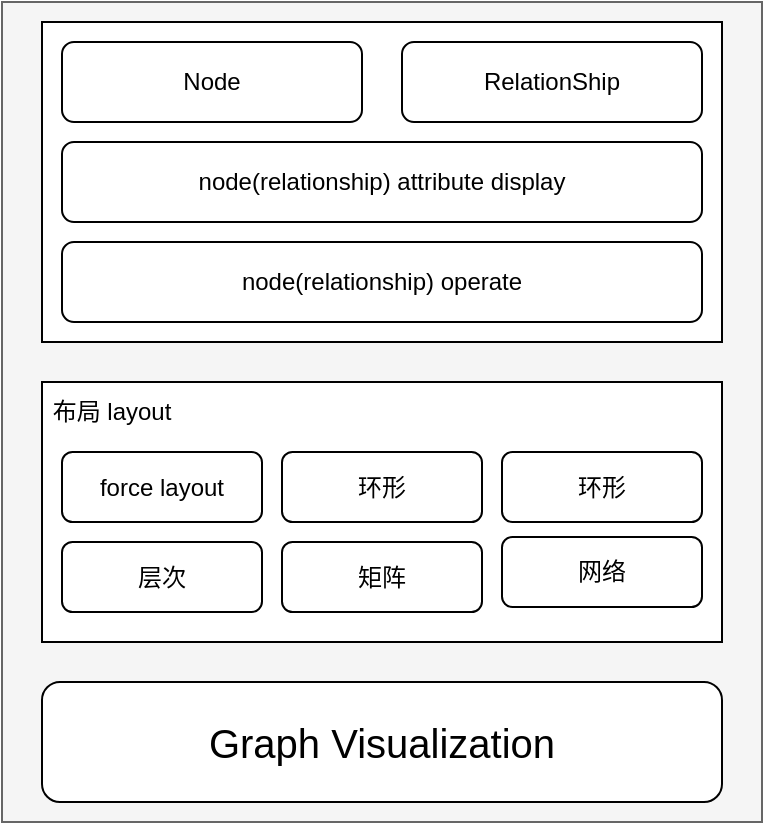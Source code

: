 <mxfile version="20.3.2" type="github">
  <diagram id="mW6_1v3Z-ysbQKr4pqtw" name="第 1 页">
    <mxGraphModel dx="946" dy="614" grid="1" gridSize="10" guides="1" tooltips="1" connect="1" arrows="1" fold="1" page="1" pageScale="1" pageWidth="850" pageHeight="1100" math="0" shadow="0">
      <root>
        <mxCell id="0" />
        <mxCell id="1" parent="0" />
        <mxCell id="MQRSq_4guksDM0yowaz7-22" value="" style="rounded=0;whiteSpace=wrap;html=1;fontSize=20;fillColor=#f5f5f5;fontColor=#333333;strokeColor=#666666;" vertex="1" parent="1">
          <mxGeometry x="150" y="40" width="380" height="410" as="geometry" />
        </mxCell>
        <mxCell id="MQRSq_4guksDM0yowaz7-18" value="" style="rounded=0;whiteSpace=wrap;html=1;fontSize=20;" vertex="1" parent="1">
          <mxGeometry x="170" y="50" width="340" height="160" as="geometry" />
        </mxCell>
        <mxCell id="MQRSq_4guksDM0yowaz7-15" value="" style="rounded=0;whiteSpace=wrap;html=1;" vertex="1" parent="1">
          <mxGeometry x="170" y="230" width="340" height="130" as="geometry" />
        </mxCell>
        <mxCell id="MQRSq_4guksDM0yowaz7-2" value="Node" style="rounded=1;whiteSpace=wrap;html=1;" vertex="1" parent="1">
          <mxGeometry x="180" y="60" width="150" height="40" as="geometry" />
        </mxCell>
        <mxCell id="MQRSq_4guksDM0yowaz7-3" value="RelationShip" style="rounded=1;whiteSpace=wrap;html=1;" vertex="1" parent="1">
          <mxGeometry x="350" y="60" width="150" height="40" as="geometry" />
        </mxCell>
        <mxCell id="MQRSq_4guksDM0yowaz7-6" value="force layout" style="rounded=1;whiteSpace=wrap;html=1;" vertex="1" parent="1">
          <mxGeometry x="180" y="265" width="100" height="35" as="geometry" />
        </mxCell>
        <mxCell id="MQRSq_4guksDM0yowaz7-7" value="环形" style="rounded=1;whiteSpace=wrap;html=1;" vertex="1" parent="1">
          <mxGeometry x="290" y="265" width="100" height="35" as="geometry" />
        </mxCell>
        <mxCell id="MQRSq_4guksDM0yowaz7-8" value="环形" style="rounded=1;whiteSpace=wrap;html=1;" vertex="1" parent="1">
          <mxGeometry x="400" y="265" width="100" height="35" as="geometry" />
        </mxCell>
        <mxCell id="MQRSq_4guksDM0yowaz7-10" value="层次" style="rounded=1;whiteSpace=wrap;html=1;" vertex="1" parent="1">
          <mxGeometry x="180" y="310" width="100" height="35" as="geometry" />
        </mxCell>
        <mxCell id="MQRSq_4guksDM0yowaz7-11" value="矩阵" style="rounded=1;whiteSpace=wrap;html=1;" vertex="1" parent="1">
          <mxGeometry x="290" y="310" width="100" height="35" as="geometry" />
        </mxCell>
        <mxCell id="MQRSq_4guksDM0yowaz7-13" value="网络" style="rounded=1;whiteSpace=wrap;html=1;" vertex="1" parent="1">
          <mxGeometry x="400" y="307.5" width="100" height="35" as="geometry" />
        </mxCell>
        <mxCell id="MQRSq_4guksDM0yowaz7-14" value="布局 layout" style="text;html=1;strokeColor=none;fillColor=none;align=center;verticalAlign=middle;whiteSpace=wrap;rounded=0;" vertex="1" parent="1">
          <mxGeometry x="170" y="230" width="70" height="30" as="geometry" />
        </mxCell>
        <mxCell id="MQRSq_4guksDM0yowaz7-17" value="&lt;font style=&quot;font-size: 20px;&quot;&gt;Graph Visualization&lt;/font&gt;" style="rounded=1;whiteSpace=wrap;html=1;" vertex="1" parent="1">
          <mxGeometry x="170" y="380" width="340" height="60" as="geometry" />
        </mxCell>
        <mxCell id="MQRSq_4guksDM0yowaz7-20" value="node(relationship) attribute display" style="rounded=1;whiteSpace=wrap;html=1;" vertex="1" parent="1">
          <mxGeometry x="180" y="110" width="320" height="40" as="geometry" />
        </mxCell>
        <mxCell id="MQRSq_4guksDM0yowaz7-21" value="node(relationship) operate" style="rounded=1;whiteSpace=wrap;html=1;" vertex="1" parent="1">
          <mxGeometry x="180" y="160" width="320" height="40" as="geometry" />
        </mxCell>
      </root>
    </mxGraphModel>
  </diagram>
</mxfile>
